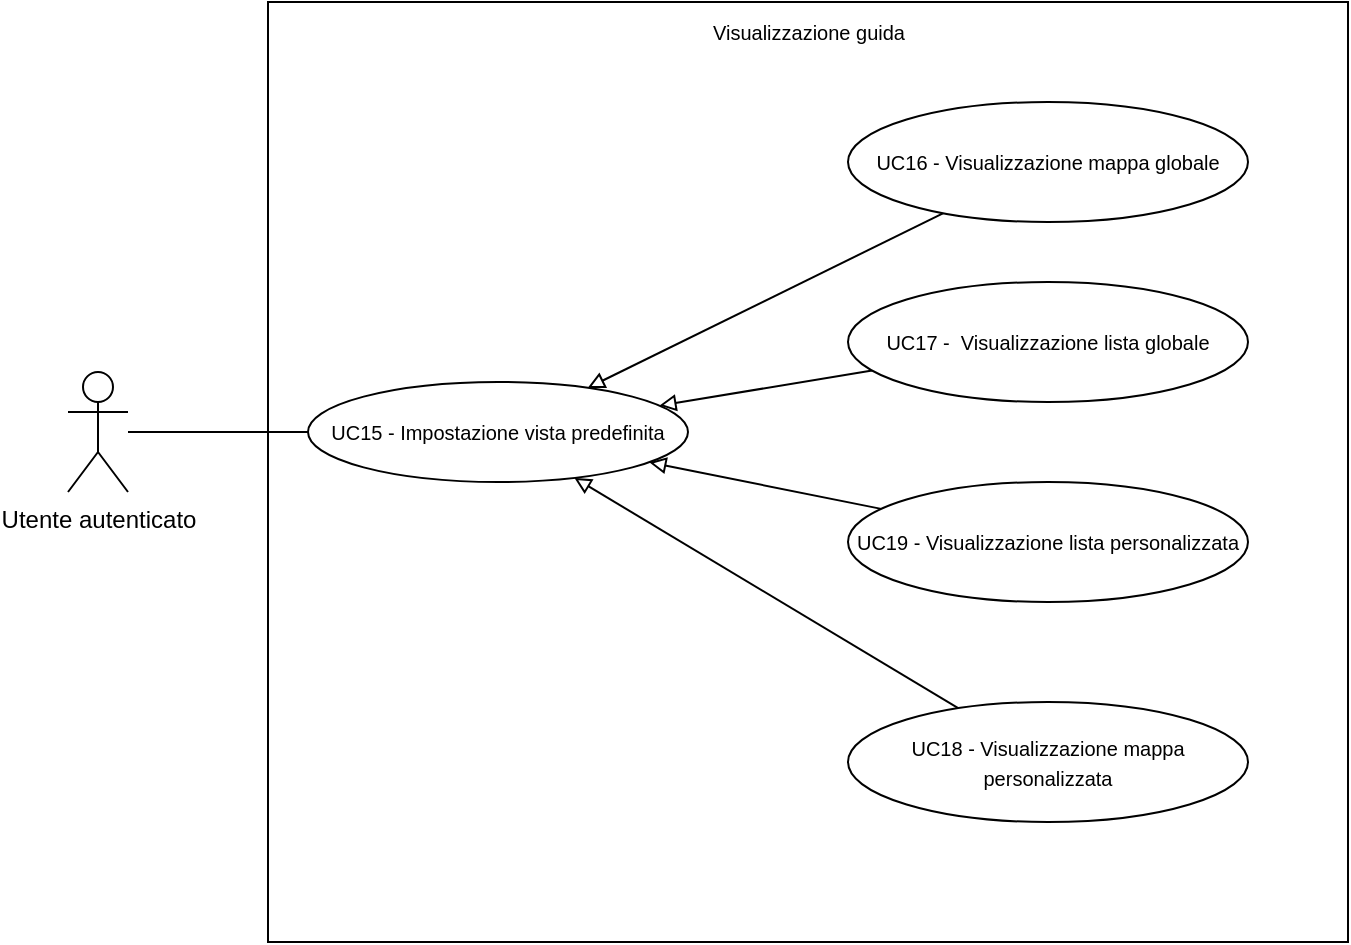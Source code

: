 <mxfile version="19.0.3" type="device"><diagram id="Dy6OWDtlNEXE2E0ja2po" name="Page-1"><mxGraphModel dx="1422" dy="602" grid="1" gridSize="10" guides="1" tooltips="1" connect="1" arrows="1" fold="1" page="1" pageScale="1" pageWidth="850" pageHeight="1100" math="0" shadow="0"><root><mxCell id="0"/><mxCell id="1" parent="0"/><mxCell id="lYzuhWharnTtqEKVZbup-5" value="" style="rounded=0;whiteSpace=wrap;html=1;fontFamily=Helvetica;" parent="1" vertex="1"><mxGeometry x="280" y="140" width="540" height="470" as="geometry"/></mxCell><mxCell id="lYzuhWharnTtqEKVZbup-17" style="rounded=0;orthogonalLoop=1;jettySize=auto;html=1;fontFamily=Helvetica;fontSize=10;endArrow=none;endFill=0;entryX=0;entryY=0.5;entryDx=0;entryDy=0;" parent="1" source="lYzuhWharnTtqEKVZbup-1" target="lYzuhWharnTtqEKVZbup-3" edge="1"><mxGeometry relative="1" as="geometry"><mxPoint x="350" y="280" as="targetPoint"/></mxGeometry></mxCell><mxCell id="lYzuhWharnTtqEKVZbup-1" value="Utente autenticato" style="shape=umlActor;verticalLabelPosition=bottom;verticalAlign=top;html=1;outlineConnect=0;" parent="1" vertex="1"><mxGeometry x="180" y="325" width="30" height="60" as="geometry"/></mxCell><mxCell id="lYzuhWharnTtqEKVZbup-3" value="&lt;font style=&quot;font-size: 10px;&quot;&gt;UC15 -&amp;nbsp;&lt;/font&gt;&lt;span style=&quot;font-size: 10px;&quot;&gt;Impostazione vista predefinita&lt;/span&gt;" style="ellipse;whiteSpace=wrap;html=1;" parent="1" vertex="1"><mxGeometry x="300" y="330" width="190" height="50" as="geometry"/></mxCell><mxCell id="Tr18SINb3QK8mF14JKgo-1" value="Visualizzazione guida" style="text;html=1;strokeColor=none;fillColor=none;align=center;verticalAlign=middle;whiteSpace=wrap;rounded=0;fontSize=10;" parent="1" vertex="1"><mxGeometry x="447.5" y="140" width="205" height="30" as="geometry"/></mxCell><mxCell id="uVkzR44P8z75NkplVorS-3" style="rounded=0;orthogonalLoop=1;jettySize=auto;html=1;endArrow=block;endFill=0;" parent="1" source="uVkzR44P8z75NkplVorS-1" target="lYzuhWharnTtqEKVZbup-3" edge="1"><mxGeometry relative="1" as="geometry"/></mxCell><mxCell id="uVkzR44P8z75NkplVorS-1" value="&lt;font style=&quot;font-size: 10px;&quot;&gt;UC16 -&amp;nbsp;Visualizzazione mappa globale&lt;/font&gt;" style="ellipse;whiteSpace=wrap;html=1;" parent="1" vertex="1"><mxGeometry x="570" y="190" width="200" height="60" as="geometry"/></mxCell><mxCell id="uVkzR44P8z75NkplVorS-4" style="edgeStyle=none;rounded=0;orthogonalLoop=1;jettySize=auto;html=1;endArrow=block;endFill=0;" parent="1" source="uVkzR44P8z75NkplVorS-2" target="lYzuhWharnTtqEKVZbup-3" edge="1"><mxGeometry relative="1" as="geometry"/></mxCell><mxCell id="uVkzR44P8z75NkplVorS-2" value="&lt;span style=&quot;font-size: 10px;&quot;&gt;UC17 -&amp;nbsp;&amp;nbsp;Visualizzazione lista globale&lt;/span&gt;" style="ellipse;whiteSpace=wrap;html=1;" parent="1" vertex="1"><mxGeometry x="570" y="280" width="200" height="60" as="geometry"/></mxCell><mxCell id="q6nXY2alzGjrWDKKVO4v-5" style="rounded=0;orthogonalLoop=1;jettySize=auto;html=1;endArrow=block;endFill=0;" edge="1" parent="1" source="q6nXY2alzGjrWDKKVO4v-1" target="lYzuhWharnTtqEKVZbup-3"><mxGeometry relative="1" as="geometry"/></mxCell><mxCell id="q6nXY2alzGjrWDKKVO4v-1" value="&lt;span style=&quot;font-size: 10px;&quot;&gt;UC19 -&amp;nbsp;&lt;/span&gt;&lt;span style=&quot;font-size: 10px;&quot;&gt;Visualizzazione lista personalizzata&lt;/span&gt;" style="ellipse;whiteSpace=wrap;html=1;" vertex="1" parent="1"><mxGeometry x="570" y="380" width="200" height="60" as="geometry"/></mxCell><mxCell id="q6nXY2alzGjrWDKKVO4v-6" style="edgeStyle=none;rounded=0;orthogonalLoop=1;jettySize=auto;html=1;endArrow=block;endFill=0;" edge="1" parent="1" source="q6nXY2alzGjrWDKKVO4v-2" target="lYzuhWharnTtqEKVZbup-3"><mxGeometry relative="1" as="geometry"/></mxCell><mxCell id="q6nXY2alzGjrWDKKVO4v-2" value="&lt;span style=&quot;font-size: 10px;&quot;&gt;UC18 -&amp;nbsp;Visualizzazione mappa personalizzata&lt;/span&gt;" style="ellipse;whiteSpace=wrap;html=1;" vertex="1" parent="1"><mxGeometry x="570" y="490" width="200" height="60" as="geometry"/></mxCell></root></mxGraphModel></diagram></mxfile>